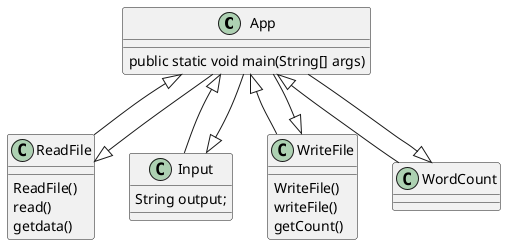 @startuml

class App
{
public static void main(String[] args)

}
class ReadFile
{
ReadFile()
read()
getdata()
}
class Input
{
    String output;
}
class WriteFile
{
WriteFile()
writeFile()
getCount()
}
App <|-- WriteFile
App <|-- WordCount
App <|-- ReadFile
App <|-- Input
WriteFile <|-- App
WordCount <|-- App
ReadFile <|-- App
Input <|-- App
@enduml